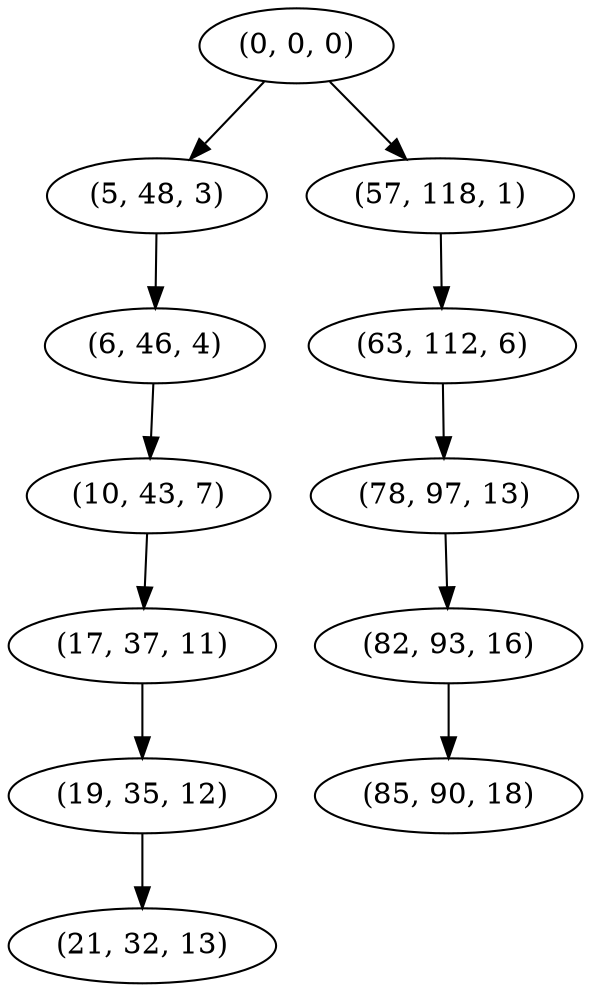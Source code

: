 digraph tree {
    "(0, 0, 0)";
    "(5, 48, 3)";
    "(6, 46, 4)";
    "(10, 43, 7)";
    "(17, 37, 11)";
    "(19, 35, 12)";
    "(21, 32, 13)";
    "(57, 118, 1)";
    "(63, 112, 6)";
    "(78, 97, 13)";
    "(82, 93, 16)";
    "(85, 90, 18)";
    "(0, 0, 0)" -> "(5, 48, 3)";
    "(0, 0, 0)" -> "(57, 118, 1)";
    "(5, 48, 3)" -> "(6, 46, 4)";
    "(6, 46, 4)" -> "(10, 43, 7)";
    "(10, 43, 7)" -> "(17, 37, 11)";
    "(17, 37, 11)" -> "(19, 35, 12)";
    "(19, 35, 12)" -> "(21, 32, 13)";
    "(57, 118, 1)" -> "(63, 112, 6)";
    "(63, 112, 6)" -> "(78, 97, 13)";
    "(78, 97, 13)" -> "(82, 93, 16)";
    "(82, 93, 16)" -> "(85, 90, 18)";
}
